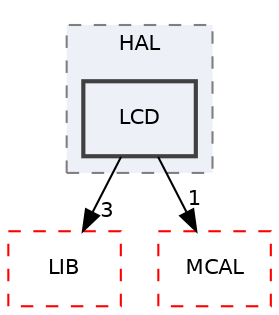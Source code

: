 digraph "C:/Users/Abnaby/Desktop/Unit_10_SecondTermProject/Unit_10_SecondTermProject/ECU1/ECU1_EntranceGate/ECU1_EntranceGate/HAL/LCD"
{
 // LATEX_PDF_SIZE
  edge [fontname="Helvetica",fontsize="10",labelfontname="Helvetica",labelfontsize="10"];
  node [fontname="Helvetica",fontsize="10",shape=record];
  compound=true
  subgraph clusterdir_0b6e2f7991ed6c9681b8c1f096215994 {
    graph [ bgcolor="#edf0f7", pencolor="grey50", style="filled,dashed,", label="HAL", fontname="Helvetica", fontsize="10", URL="dir_0b6e2f7991ed6c9681b8c1f096215994.html"]
  dir_05035a1c9f3433cc0843c9607ff9a9e3 [shape=box, label="LCD", style="filled,bold,", fillcolor="#edf0f7", color="grey25", URL="dir_05035a1c9f3433cc0843c9607ff9a9e3.html"];
  }
  dir_8903c2bd059caa9672fba71be9c92043 [shape=box, label="LIB", style="dashed,", fillcolor="#edf0f7", color="red", URL="dir_8903c2bd059caa9672fba71be9c92043.html"];
  dir_8b93ceca14766a598076175380dcc417 [shape=box, label="MCAL", style="dashed,", fillcolor="#edf0f7", color="red", URL="dir_8b93ceca14766a598076175380dcc417.html"];
  dir_05035a1c9f3433cc0843c9607ff9a9e3->dir_8903c2bd059caa9672fba71be9c92043 [headlabel="3", labeldistance=1.5 headhref="dir_000010_000011.html"];
  dir_05035a1c9f3433cc0843c9607ff9a9e3->dir_8b93ceca14766a598076175380dcc417 [headlabel="1", labeldistance=1.5 headhref="dir_000010_000013.html"];
}
